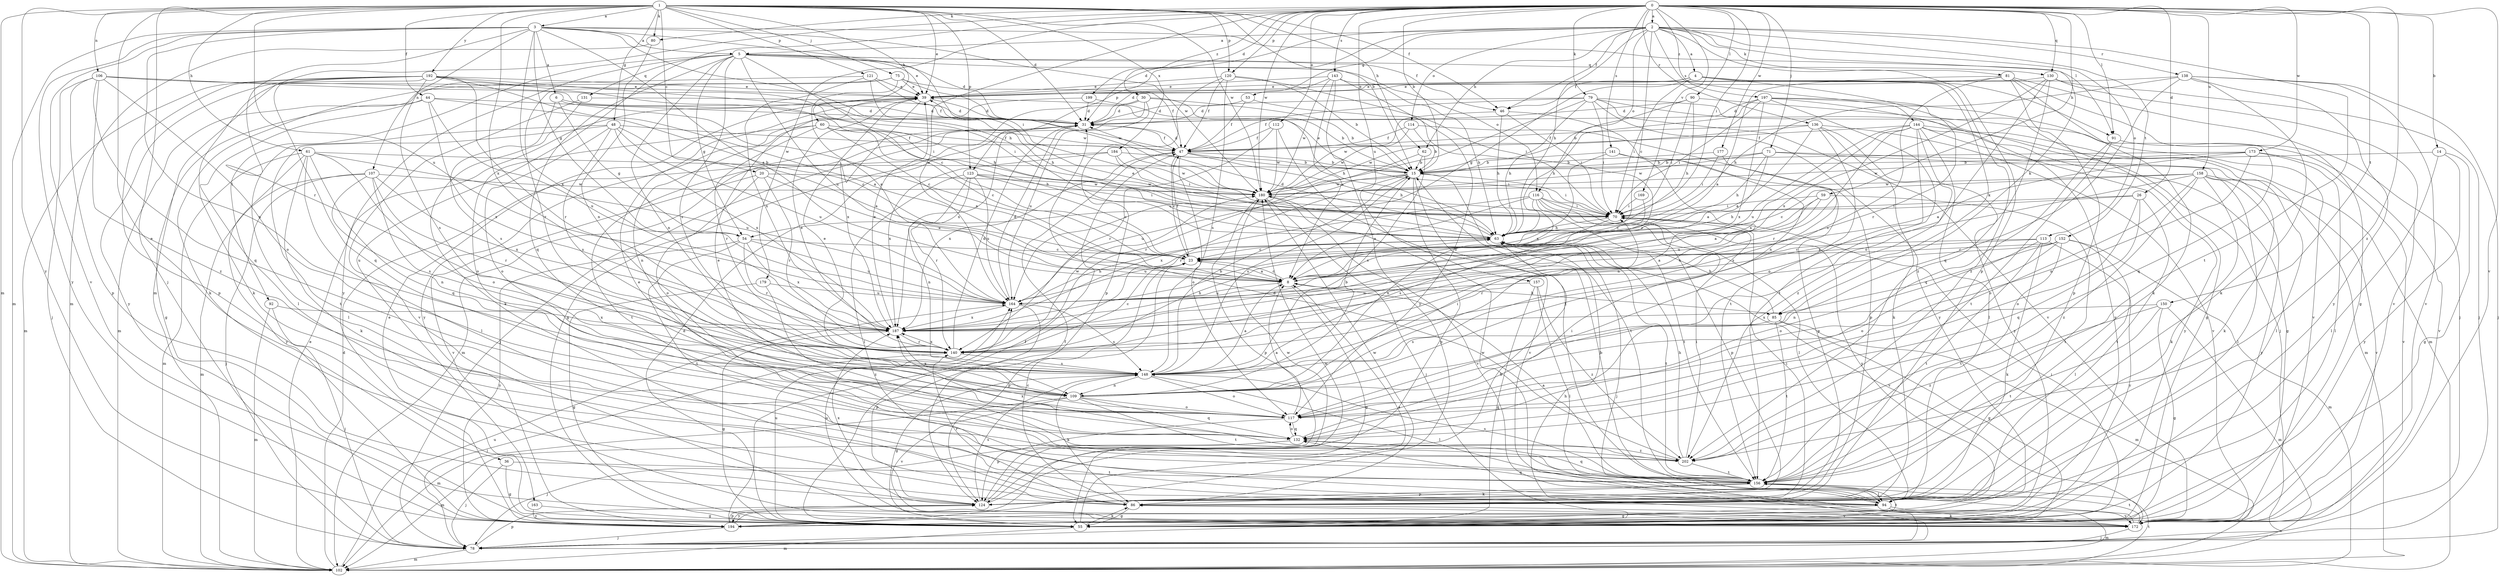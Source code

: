 strict digraph  {
0;
1;
2;
3;
4;
5;
6;
8;
14;
15;
20;
23;
26;
30;
31;
36;
39;
44;
46;
47;
48;
53;
54;
55;
59;
60;
61;
62;
63;
70;
71;
75;
78;
79;
80;
81;
85;
86;
90;
91;
92;
94;
102;
106;
107;
109;
112;
113;
114;
116;
117;
120;
121;
123;
124;
130;
131;
132;
136;
138;
140;
141;
143;
144;
148;
150;
152;
156;
157;
158;
163;
164;
169;
172;
173;
177;
179;
180;
184;
187;
192;
194;
197;
199;
202;
0 -> 2  [label=a];
0 -> 14  [label=b];
0 -> 15  [label=b];
0 -> 26  [label=d];
0 -> 30  [label=d];
0 -> 59  [label=h];
0 -> 70  [label=i];
0 -> 71  [label=j];
0 -> 79  [label=k];
0 -> 80  [label=k];
0 -> 90  [label=l];
0 -> 91  [label=l];
0 -> 102  [label=m];
0 -> 112  [label=o];
0 -> 120  [label=p];
0 -> 130  [label=q];
0 -> 136  [label=r];
0 -> 141  [label=s];
0 -> 143  [label=s];
0 -> 150  [label=t];
0 -> 157  [label=u];
0 -> 158  [label=u];
0 -> 163  [label=u];
0 -> 164  [label=u];
0 -> 169  [label=v];
0 -> 172  [label=v];
0 -> 173  [label=w];
0 -> 177  [label=w];
0 -> 179  [label=w];
0 -> 180  [label=w];
0 -> 197  [label=z];
0 -> 199  [label=z];
0 -> 202  [label=z];
1 -> 3  [label=a];
1 -> 15  [label=b];
1 -> 20  [label=c];
1 -> 31  [label=d];
1 -> 36  [label=e];
1 -> 39  [label=e];
1 -> 44  [label=f];
1 -> 46  [label=f];
1 -> 48  [label=g];
1 -> 60  [label=h];
1 -> 61  [label=h];
1 -> 62  [label=h];
1 -> 75  [label=j];
1 -> 78  [label=j];
1 -> 80  [label=k];
1 -> 102  [label=m];
1 -> 106  [label=n];
1 -> 120  [label=p];
1 -> 121  [label=p];
1 -> 123  [label=p];
1 -> 164  [label=u];
1 -> 180  [label=w];
1 -> 184  [label=x];
1 -> 187  [label=x];
1 -> 192  [label=y];
1 -> 194  [label=y];
2 -> 4  [label=a];
2 -> 5  [label=a];
2 -> 23  [label=c];
2 -> 31  [label=d];
2 -> 46  [label=f];
2 -> 53  [label=g];
2 -> 62  [label=h];
2 -> 63  [label=h];
2 -> 81  [label=k];
2 -> 85  [label=k];
2 -> 113  [label=o];
2 -> 114  [label=o];
2 -> 116  [label=o];
2 -> 123  [label=p];
2 -> 124  [label=p];
2 -> 138  [label=r];
2 -> 144  [label=s];
2 -> 152  [label=t];
2 -> 156  [label=t];
3 -> 5  [label=a];
3 -> 6  [label=a];
3 -> 8  [label=a];
3 -> 54  [label=g];
3 -> 63  [label=h];
3 -> 70  [label=i];
3 -> 91  [label=l];
3 -> 102  [label=m];
3 -> 107  [label=n];
3 -> 109  [label=n];
3 -> 140  [label=r];
3 -> 172  [label=v];
3 -> 180  [label=w];
3 -> 187  [label=x];
3 -> 194  [label=y];
4 -> 39  [label=e];
4 -> 46  [label=f];
4 -> 54  [label=g];
4 -> 70  [label=i];
4 -> 85  [label=k];
4 -> 91  [label=l];
4 -> 140  [label=r];
4 -> 202  [label=z];
5 -> 23  [label=c];
5 -> 31  [label=d];
5 -> 39  [label=e];
5 -> 46  [label=f];
5 -> 54  [label=g];
5 -> 92  [label=l];
5 -> 109  [label=n];
5 -> 116  [label=o];
5 -> 130  [label=q];
5 -> 131  [label=q];
5 -> 132  [label=q];
5 -> 148  [label=s];
5 -> 164  [label=u];
5 -> 194  [label=y];
6 -> 23  [label=c];
6 -> 31  [label=d];
6 -> 54  [label=g];
6 -> 148  [label=s];
8 -> 23  [label=c];
8 -> 55  [label=g];
8 -> 85  [label=k];
8 -> 164  [label=u];
14 -> 15  [label=b];
14 -> 55  [label=g];
14 -> 94  [label=l];
14 -> 194  [label=y];
15 -> 39  [label=e];
15 -> 70  [label=i];
15 -> 124  [label=p];
15 -> 140  [label=r];
15 -> 148  [label=s];
15 -> 156  [label=t];
15 -> 164  [label=u];
15 -> 172  [label=v];
15 -> 180  [label=w];
20 -> 8  [label=a];
20 -> 117  [label=o];
20 -> 140  [label=r];
20 -> 172  [label=v];
20 -> 180  [label=w];
23 -> 8  [label=a];
23 -> 47  [label=f];
23 -> 124  [label=p];
26 -> 63  [label=h];
26 -> 70  [label=i];
26 -> 117  [label=o];
26 -> 132  [label=q];
26 -> 156  [label=t];
30 -> 15  [label=b];
30 -> 31  [label=d];
30 -> 55  [label=g];
30 -> 63  [label=h];
30 -> 164  [label=u];
30 -> 187  [label=x];
31 -> 47  [label=f];
31 -> 78  [label=j];
31 -> 102  [label=m];
36 -> 55  [label=g];
36 -> 78  [label=j];
36 -> 156  [label=t];
39 -> 31  [label=d];
39 -> 187  [label=x];
44 -> 23  [label=c];
44 -> 31  [label=d];
44 -> 55  [label=g];
44 -> 94  [label=l];
44 -> 164  [label=u];
44 -> 187  [label=x];
46 -> 63  [label=h];
46 -> 70  [label=i];
46 -> 109  [label=n];
46 -> 180  [label=w];
47 -> 15  [label=b];
47 -> 23  [label=c];
47 -> 31  [label=d];
47 -> 63  [label=h];
47 -> 70  [label=i];
47 -> 117  [label=o];
47 -> 187  [label=x];
48 -> 8  [label=a];
48 -> 47  [label=f];
48 -> 94  [label=l];
48 -> 117  [label=o];
48 -> 148  [label=s];
48 -> 156  [label=t];
48 -> 164  [label=u];
48 -> 187  [label=x];
53 -> 31  [label=d];
53 -> 47  [label=f];
53 -> 140  [label=r];
54 -> 23  [label=c];
54 -> 140  [label=r];
54 -> 156  [label=t];
54 -> 164  [label=u];
54 -> 187  [label=x];
54 -> 194  [label=y];
55 -> 8  [label=a];
55 -> 31  [label=d];
55 -> 39  [label=e];
55 -> 47  [label=f];
55 -> 70  [label=i];
55 -> 86  [label=k];
55 -> 102  [label=m];
55 -> 156  [label=t];
55 -> 164  [label=u];
59 -> 8  [label=a];
59 -> 70  [label=i];
59 -> 156  [label=t];
59 -> 164  [label=u];
59 -> 187  [label=x];
60 -> 8  [label=a];
60 -> 23  [label=c];
60 -> 47  [label=f];
60 -> 63  [label=h];
60 -> 109  [label=n];
60 -> 117  [label=o];
60 -> 140  [label=r];
61 -> 15  [label=b];
61 -> 86  [label=k];
61 -> 94  [label=l];
61 -> 102  [label=m];
61 -> 117  [label=o];
61 -> 132  [label=q];
61 -> 164  [label=u];
61 -> 194  [label=y];
62 -> 15  [label=b];
62 -> 140  [label=r];
62 -> 148  [label=s];
63 -> 23  [label=c];
63 -> 31  [label=d];
63 -> 39  [label=e];
63 -> 78  [label=j];
63 -> 156  [label=t];
63 -> 164  [label=u];
63 -> 172  [label=v];
70 -> 63  [label=h];
70 -> 148  [label=s];
71 -> 8  [label=a];
71 -> 15  [label=b];
71 -> 63  [label=h];
71 -> 86  [label=k];
71 -> 94  [label=l];
71 -> 180  [label=w];
75 -> 8  [label=a];
75 -> 39  [label=e];
75 -> 47  [label=f];
75 -> 102  [label=m];
75 -> 140  [label=r];
75 -> 180  [label=w];
78 -> 63  [label=h];
78 -> 102  [label=m];
78 -> 124  [label=p];
79 -> 31  [label=d];
79 -> 47  [label=f];
79 -> 63  [label=h];
79 -> 70  [label=i];
79 -> 78  [label=j];
79 -> 102  [label=m];
79 -> 164  [label=u];
79 -> 172  [label=v];
79 -> 194  [label=y];
80 -> 102  [label=m];
80 -> 109  [label=n];
81 -> 8  [label=a];
81 -> 39  [label=e];
81 -> 55  [label=g];
81 -> 78  [label=j];
81 -> 86  [label=k];
81 -> 124  [label=p];
81 -> 148  [label=s];
85 -> 55  [label=g];
85 -> 63  [label=h];
85 -> 102  [label=m];
85 -> 148  [label=s];
85 -> 156  [label=t];
86 -> 23  [label=c];
86 -> 55  [label=g];
86 -> 140  [label=r];
86 -> 172  [label=v];
86 -> 180  [label=w];
90 -> 15  [label=b];
90 -> 31  [label=d];
90 -> 63  [label=h];
90 -> 70  [label=i];
90 -> 132  [label=q];
91 -> 132  [label=q];
91 -> 156  [label=t];
91 -> 172  [label=v];
92 -> 78  [label=j];
92 -> 102  [label=m];
92 -> 187  [label=x];
94 -> 55  [label=g];
94 -> 102  [label=m];
94 -> 132  [label=q];
94 -> 172  [label=v];
94 -> 180  [label=w];
102 -> 31  [label=d];
102 -> 39  [label=e];
102 -> 156  [label=t];
102 -> 164  [label=u];
106 -> 39  [label=e];
106 -> 70  [label=i];
106 -> 78  [label=j];
106 -> 117  [label=o];
106 -> 124  [label=p];
106 -> 132  [label=q];
106 -> 180  [label=w];
106 -> 202  [label=z];
107 -> 78  [label=j];
107 -> 102  [label=m];
107 -> 109  [label=n];
107 -> 140  [label=r];
107 -> 148  [label=s];
107 -> 180  [label=w];
107 -> 187  [label=x];
109 -> 15  [label=b];
109 -> 70  [label=i];
109 -> 102  [label=m];
109 -> 117  [label=o];
109 -> 132  [label=q];
109 -> 156  [label=t];
109 -> 172  [label=v];
109 -> 187  [label=x];
112 -> 47  [label=f];
112 -> 140  [label=r];
112 -> 156  [label=t];
112 -> 180  [label=w];
113 -> 8  [label=a];
113 -> 23  [label=c];
113 -> 86  [label=k];
113 -> 117  [label=o];
113 -> 156  [label=t];
113 -> 194  [label=y];
114 -> 15  [label=b];
114 -> 47  [label=f];
114 -> 124  [label=p];
114 -> 180  [label=w];
116 -> 8  [label=a];
116 -> 70  [label=i];
116 -> 94  [label=l];
116 -> 109  [label=n];
116 -> 124  [label=p];
116 -> 156  [label=t];
116 -> 187  [label=x];
116 -> 194  [label=y];
117 -> 8  [label=a];
117 -> 39  [label=e];
117 -> 124  [label=p];
117 -> 132  [label=q];
120 -> 15  [label=b];
120 -> 39  [label=e];
120 -> 47  [label=f];
120 -> 70  [label=i];
120 -> 124  [label=p];
120 -> 148  [label=s];
121 -> 39  [label=e];
121 -> 47  [label=f];
121 -> 63  [label=h];
121 -> 86  [label=k];
121 -> 187  [label=x];
123 -> 23  [label=c];
123 -> 70  [label=i];
123 -> 94  [label=l];
123 -> 109  [label=n];
123 -> 140  [label=r];
123 -> 164  [label=u];
123 -> 180  [label=w];
124 -> 63  [label=h];
124 -> 70  [label=i];
124 -> 148  [label=s];
124 -> 180  [label=w];
124 -> 187  [label=x];
124 -> 194  [label=y];
130 -> 39  [label=e];
130 -> 78  [label=j];
130 -> 117  [label=o];
130 -> 172  [label=v];
130 -> 187  [label=x];
130 -> 202  [label=z];
131 -> 31  [label=d];
131 -> 86  [label=k];
131 -> 172  [label=v];
132 -> 70  [label=i];
132 -> 78  [label=j];
132 -> 102  [label=m];
132 -> 117  [label=o];
132 -> 202  [label=z];
136 -> 8  [label=a];
136 -> 47  [label=f];
136 -> 86  [label=k];
136 -> 156  [label=t];
136 -> 172  [label=v];
136 -> 180  [label=w];
136 -> 194  [label=y];
138 -> 39  [label=e];
138 -> 63  [label=h];
138 -> 78  [label=j];
138 -> 86  [label=k];
138 -> 132  [label=q];
138 -> 172  [label=v];
138 -> 194  [label=y];
140 -> 23  [label=c];
140 -> 31  [label=d];
140 -> 39  [label=e];
140 -> 63  [label=h];
140 -> 78  [label=j];
140 -> 148  [label=s];
140 -> 180  [label=w];
140 -> 187  [label=x];
141 -> 15  [label=b];
141 -> 109  [label=n];
141 -> 124  [label=p];
141 -> 187  [label=x];
143 -> 8  [label=a];
143 -> 31  [label=d];
143 -> 39  [label=e];
143 -> 63  [label=h];
143 -> 117  [label=o];
143 -> 180  [label=w];
143 -> 194  [label=y];
144 -> 47  [label=f];
144 -> 55  [label=g];
144 -> 94  [label=l];
144 -> 102  [label=m];
144 -> 117  [label=o];
144 -> 140  [label=r];
144 -> 164  [label=u];
144 -> 187  [label=x];
144 -> 194  [label=y];
144 -> 202  [label=z];
148 -> 8  [label=a];
148 -> 15  [label=b];
148 -> 39  [label=e];
148 -> 55  [label=g];
148 -> 86  [label=k];
148 -> 94  [label=l];
148 -> 109  [label=n];
148 -> 117  [label=o];
150 -> 55  [label=g];
150 -> 102  [label=m];
150 -> 156  [label=t];
150 -> 187  [label=x];
150 -> 202  [label=z];
152 -> 23  [label=c];
152 -> 94  [label=l];
152 -> 102  [label=m];
152 -> 109  [label=n];
152 -> 117  [label=o];
152 -> 140  [label=r];
152 -> 156  [label=t];
156 -> 8  [label=a];
156 -> 86  [label=k];
156 -> 94  [label=l];
156 -> 124  [label=p];
156 -> 132  [label=q];
156 -> 148  [label=s];
157 -> 55  [label=g];
157 -> 94  [label=l];
157 -> 164  [label=u];
157 -> 202  [label=z];
158 -> 23  [label=c];
158 -> 86  [label=k];
158 -> 94  [label=l];
158 -> 117  [label=o];
158 -> 172  [label=v];
158 -> 180  [label=w];
158 -> 187  [label=x];
158 -> 194  [label=y];
158 -> 202  [label=z];
163 -> 55  [label=g];
163 -> 194  [label=y];
164 -> 31  [label=d];
164 -> 63  [label=h];
164 -> 124  [label=p];
164 -> 148  [label=s];
164 -> 187  [label=x];
169 -> 23  [label=c];
169 -> 70  [label=i];
172 -> 15  [label=b];
172 -> 78  [label=j];
172 -> 86  [label=k];
172 -> 156  [label=t];
172 -> 164  [label=u];
173 -> 8  [label=a];
173 -> 15  [label=b];
173 -> 94  [label=l];
173 -> 109  [label=n];
173 -> 172  [label=v];
173 -> 180  [label=w];
177 -> 15  [label=b];
177 -> 70  [label=i];
177 -> 148  [label=s];
179 -> 55  [label=g];
179 -> 164  [label=u];
179 -> 202  [label=z];
180 -> 70  [label=i];
180 -> 78  [label=j];
180 -> 124  [label=p];
180 -> 172  [label=v];
184 -> 15  [label=b];
184 -> 70  [label=i];
184 -> 156  [label=t];
184 -> 180  [label=w];
184 -> 187  [label=x];
187 -> 39  [label=e];
187 -> 55  [label=g];
187 -> 140  [label=r];
192 -> 8  [label=a];
192 -> 39  [label=e];
192 -> 63  [label=h];
192 -> 70  [label=i];
192 -> 86  [label=k];
192 -> 102  [label=m];
192 -> 124  [label=p];
192 -> 132  [label=q];
192 -> 140  [label=r];
192 -> 148  [label=s];
192 -> 194  [label=y];
194 -> 47  [label=f];
194 -> 78  [label=j];
194 -> 124  [label=p];
194 -> 180  [label=w];
197 -> 31  [label=d];
197 -> 55  [label=g];
197 -> 63  [label=h];
197 -> 70  [label=i];
197 -> 156  [label=t];
197 -> 172  [label=v];
197 -> 187  [label=x];
197 -> 194  [label=y];
199 -> 15  [label=b];
199 -> 31  [label=d];
199 -> 194  [label=y];
202 -> 31  [label=d];
202 -> 39  [label=e];
202 -> 63  [label=h];
202 -> 70  [label=i];
202 -> 156  [label=t];
202 -> 187  [label=x];
}
